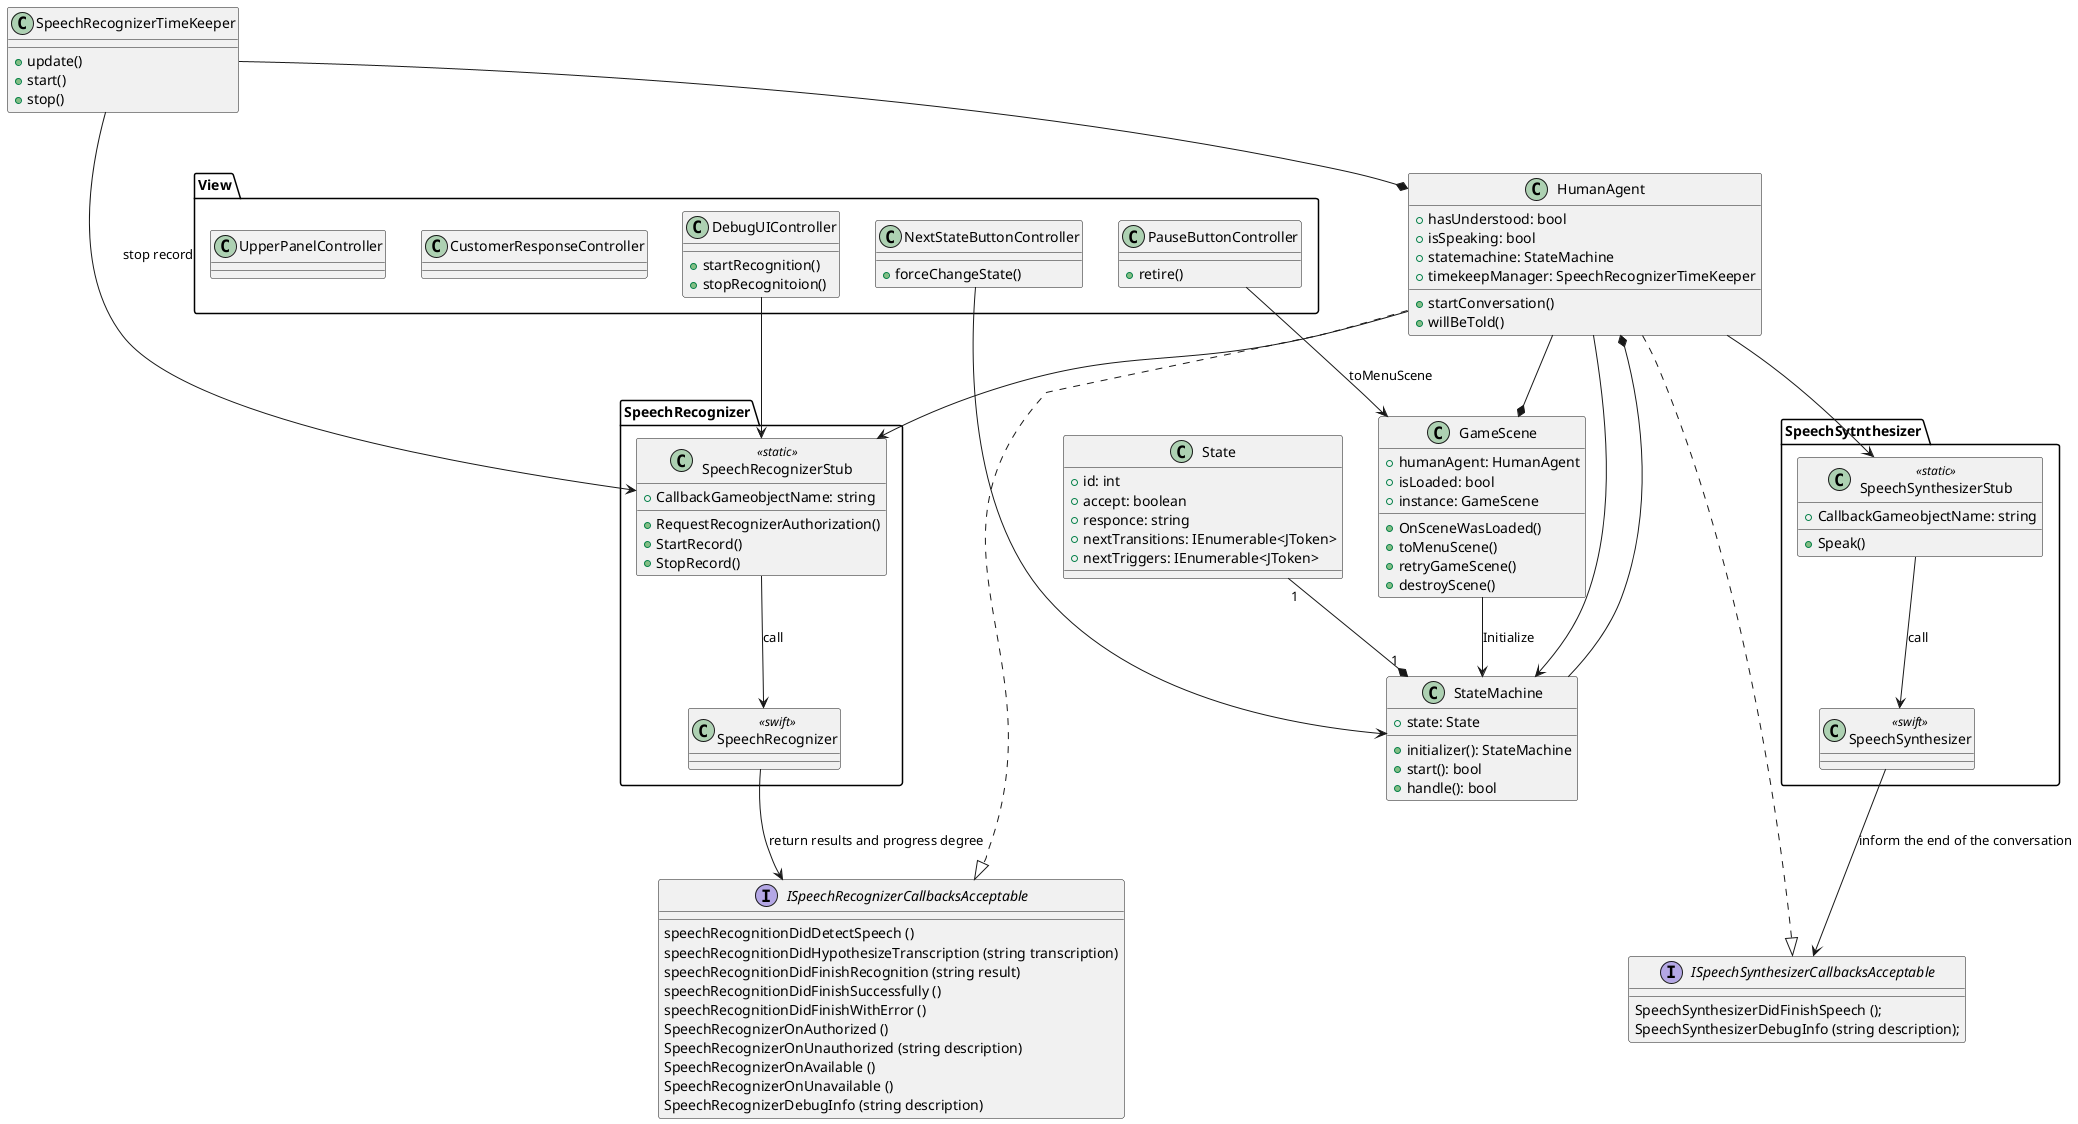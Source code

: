@startuml class
    interface ISpeechRecognizerCallbacksAcceptable {
        speechRecognitionDidDetectSpeech ()
        speechRecognitionDidHypothesizeTranscription (string transcription)
        speechRecognitionDidFinishRecognition (string result)
        speechRecognitionDidFinishSuccessfully ()
        speechRecognitionDidFinishWithError ()
        SpeechRecognizerOnAuthorized ()
        SpeechRecognizerOnUnauthorized (string description)
        SpeechRecognizerOnAvailable ()
        SpeechRecognizerOnUnavailable ()
        SpeechRecognizerDebugInfo (string description)
    }

package SpeechRecognizer {



    class SpeechRecognizerStub <<static>> {
        + RequestRecognizerAuthorization()
        + StartRecord()
        + StopRecord()
        + CallbackGameobjectName: string
    }

    class SpeechRecognizer <<swift>>{
    }
    SpeechRecognizerStub --> SpeechRecognizer : call
    SpeechRecognizer --> ISpeechRecognizerCallbacksAcceptable : return results and progress degree

}

    interface ISpeechSynthesizerCallbacksAcceptable {
        SpeechSynthesizerDidFinishSpeech ();
        SpeechSynthesizerDebugInfo (string description);
    }
package SpeechSytnthesizer{



    class SpeechSynthesizerStub <<static>> {
        + Speak()
        + CallbackGameobjectName: string
    }

    class SpeechSynthesizer <<swift>>{
    }

    SpeechSynthesizerStub --> SpeechSynthesizer : call
    SpeechSynthesizer --> ISpeechSynthesizerCallbacksAcceptable : inform the end of the conversation
}


HumanAgent ..|> ISpeechRecognizerCallbacksAcceptable
HumanAgent ..|> ISpeechSynthesizerCallbacksAcceptable

class HumanAgent{
    + hasUnderstood: bool
    + isSpeaking: bool
    + statemachine: StateMachine
    + timekeepManager: SpeechRecognizerTimeKeeper

    + startConversation()
    + willBeTold()
}

HumanAgent --> StateMachine
HumanAgent --> SpeechRecognizerStub
HumanAgent --> SpeechSynthesizerStub
SpeechRecognizerTimeKeeper --* HumanAgent

SpeechRecognizerTimeKeeper --> SpeechRecognizerStub : stop record

class SpeechRecognizerTimeKeeper{
    + update()
    + start()
    + stop()
}

class GameScene {
    + humanAgent: HumanAgent
    + isLoaded: bool
    + instance: GameScene

    + OnSceneWasLoaded()
    + toMenuScene()
    + retryGameScene()
    + destroyScene()
}

GameScene --> StateMachine : Initialize

class StateMachine {
    + state: State
    + initializer(): StateMachine
    + start(): bool
    + handle(): bool
}

class State{
    + id: int
    + accept: boolean
    + responce: string
    + nextTransitions: IEnumerable<JToken>
    + nextTriggers: IEnumerable<JToken>
}


State "1"--*"1" StateMachine




HumanAgent --* GameScene
StateMachine --* HumanAgent

package View{

    class DebugUIController{
        + startRecognition()
        + stopRecognitoion()
    }
    DebugUIController --> SpeechRecognizerStub

    class NextStateButtonController{
        + forceChangeState()
    }
    NextStateButtonController --> StateMachine

    class PauseButtonController{
        + retire()
    }
    PauseButtonController --> GameScene : toMenuScene

    class CustomerResponseController{

    }
    class UpperPanelController{

    }

}

@enduml